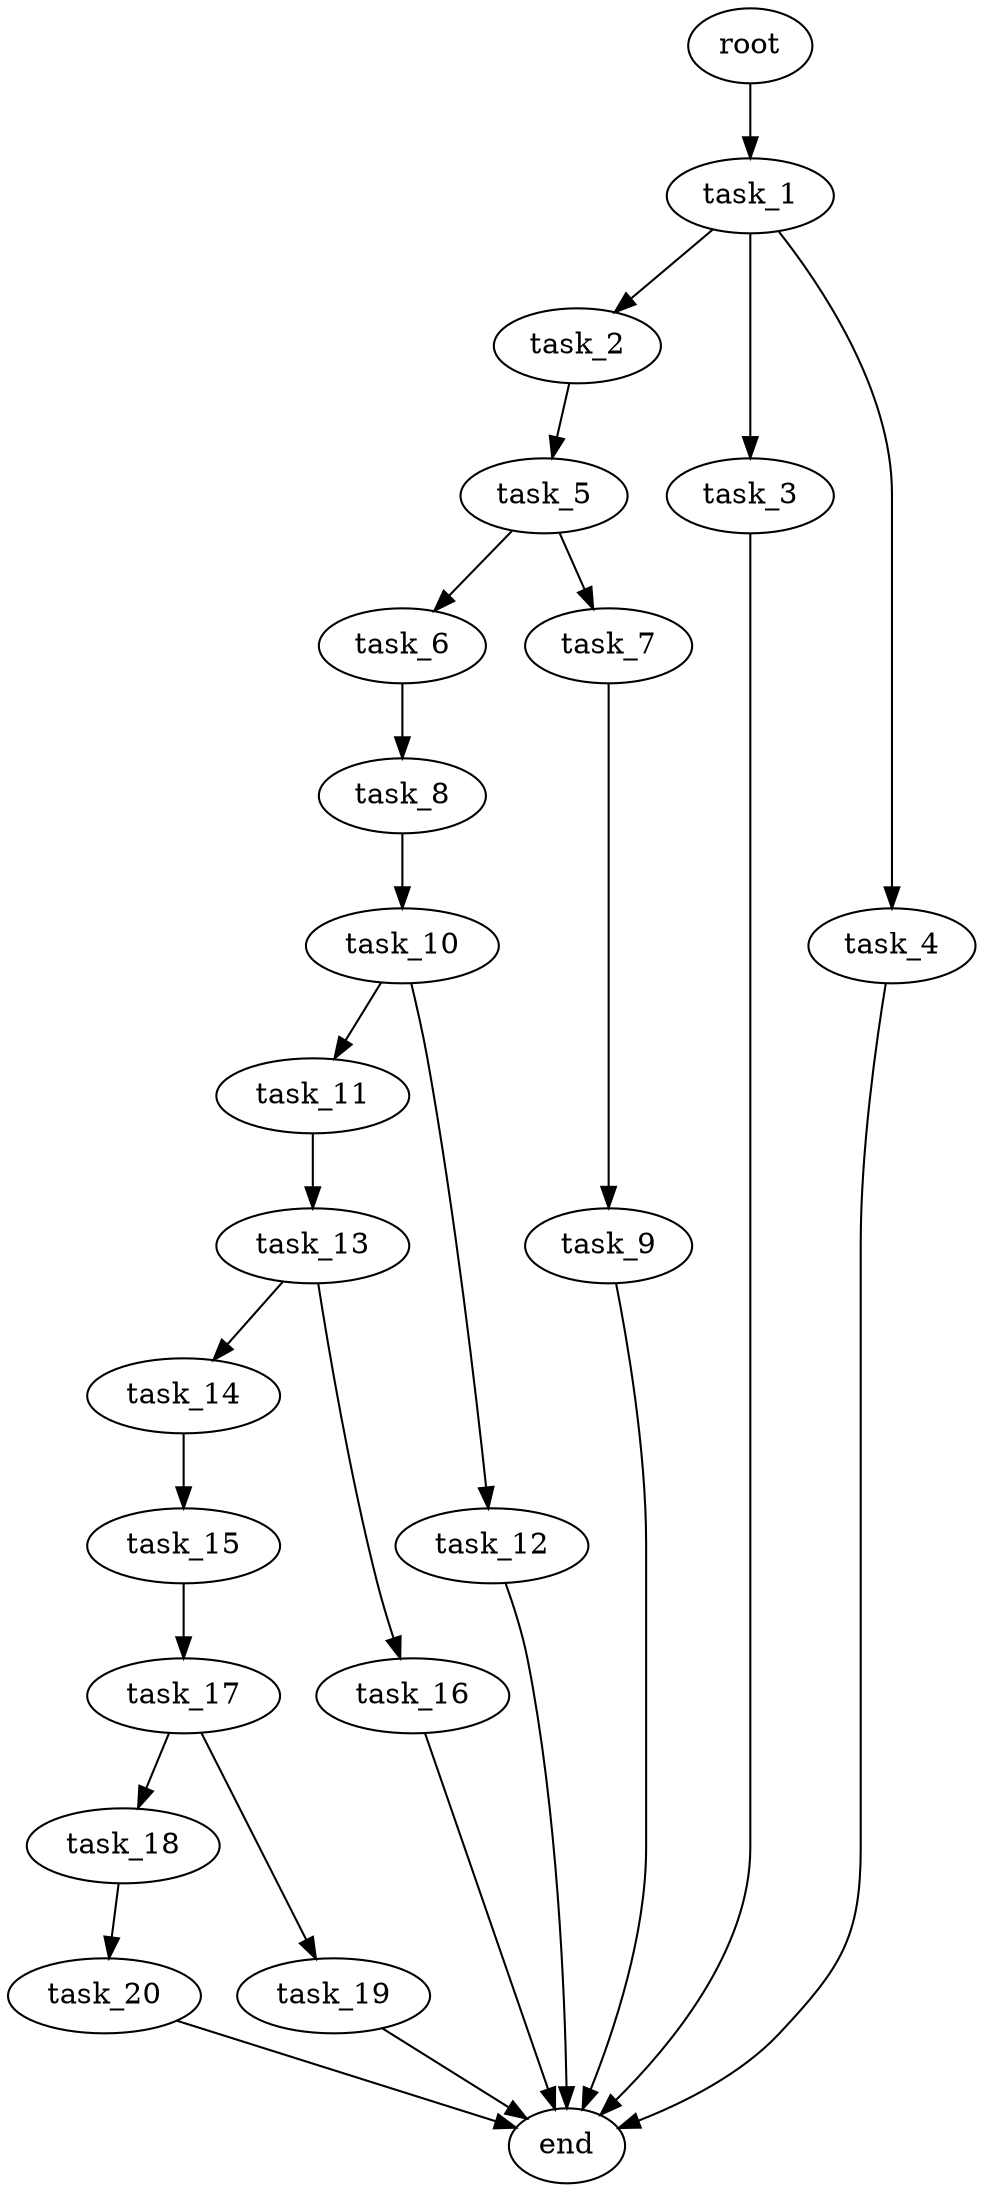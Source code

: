 digraph G {
  root [size="0.000000e+00"];
  task_1 [size="2.072367e+10"];
  task_2 [size="2.160298e+10"];
  task_3 [size="8.697085e+10"];
  task_4 [size="3.286267e+10"];
  task_5 [size="1.476394e+10"];
  task_6 [size="9.005410e+10"];
  task_7 [size="2.935268e+08"];
  task_8 [size="8.584203e+10"];
  task_9 [size="1.447735e+10"];
  task_10 [size="1.300791e+10"];
  task_11 [size="2.507291e+10"];
  task_12 [size="1.745797e+10"];
  task_13 [size="6.610915e+10"];
  task_14 [size="2.587757e+09"];
  task_15 [size="1.495884e+09"];
  task_16 [size="7.900057e+10"];
  task_17 [size="2.380078e+10"];
  task_18 [size="3.238391e+10"];
  task_19 [size="1.743288e+10"];
  task_20 [size="5.249378e+09"];
  end [size="0.000000e+00"];

  root -> task_1 [size="1.000000e-12"];
  task_1 -> task_2 [size="2.160298e+08"];
  task_1 -> task_3 [size="8.697085e+08"];
  task_1 -> task_4 [size="3.286267e+08"];
  task_2 -> task_5 [size="1.476394e+08"];
  task_3 -> end [size="1.000000e-12"];
  task_4 -> end [size="1.000000e-12"];
  task_5 -> task_6 [size="9.005410e+08"];
  task_5 -> task_7 [size="2.935268e+06"];
  task_6 -> task_8 [size="8.584203e+08"];
  task_7 -> task_9 [size="1.447735e+08"];
  task_8 -> task_10 [size="1.300791e+08"];
  task_9 -> end [size="1.000000e-12"];
  task_10 -> task_11 [size="2.507291e+08"];
  task_10 -> task_12 [size="1.745797e+08"];
  task_11 -> task_13 [size="6.610915e+08"];
  task_12 -> end [size="1.000000e-12"];
  task_13 -> task_14 [size="2.587757e+07"];
  task_13 -> task_16 [size="7.900057e+08"];
  task_14 -> task_15 [size="1.495884e+07"];
  task_15 -> task_17 [size="2.380078e+08"];
  task_16 -> end [size="1.000000e-12"];
  task_17 -> task_18 [size="3.238391e+08"];
  task_17 -> task_19 [size="1.743288e+08"];
  task_18 -> task_20 [size="5.249378e+07"];
  task_19 -> end [size="1.000000e-12"];
  task_20 -> end [size="1.000000e-12"];
}
